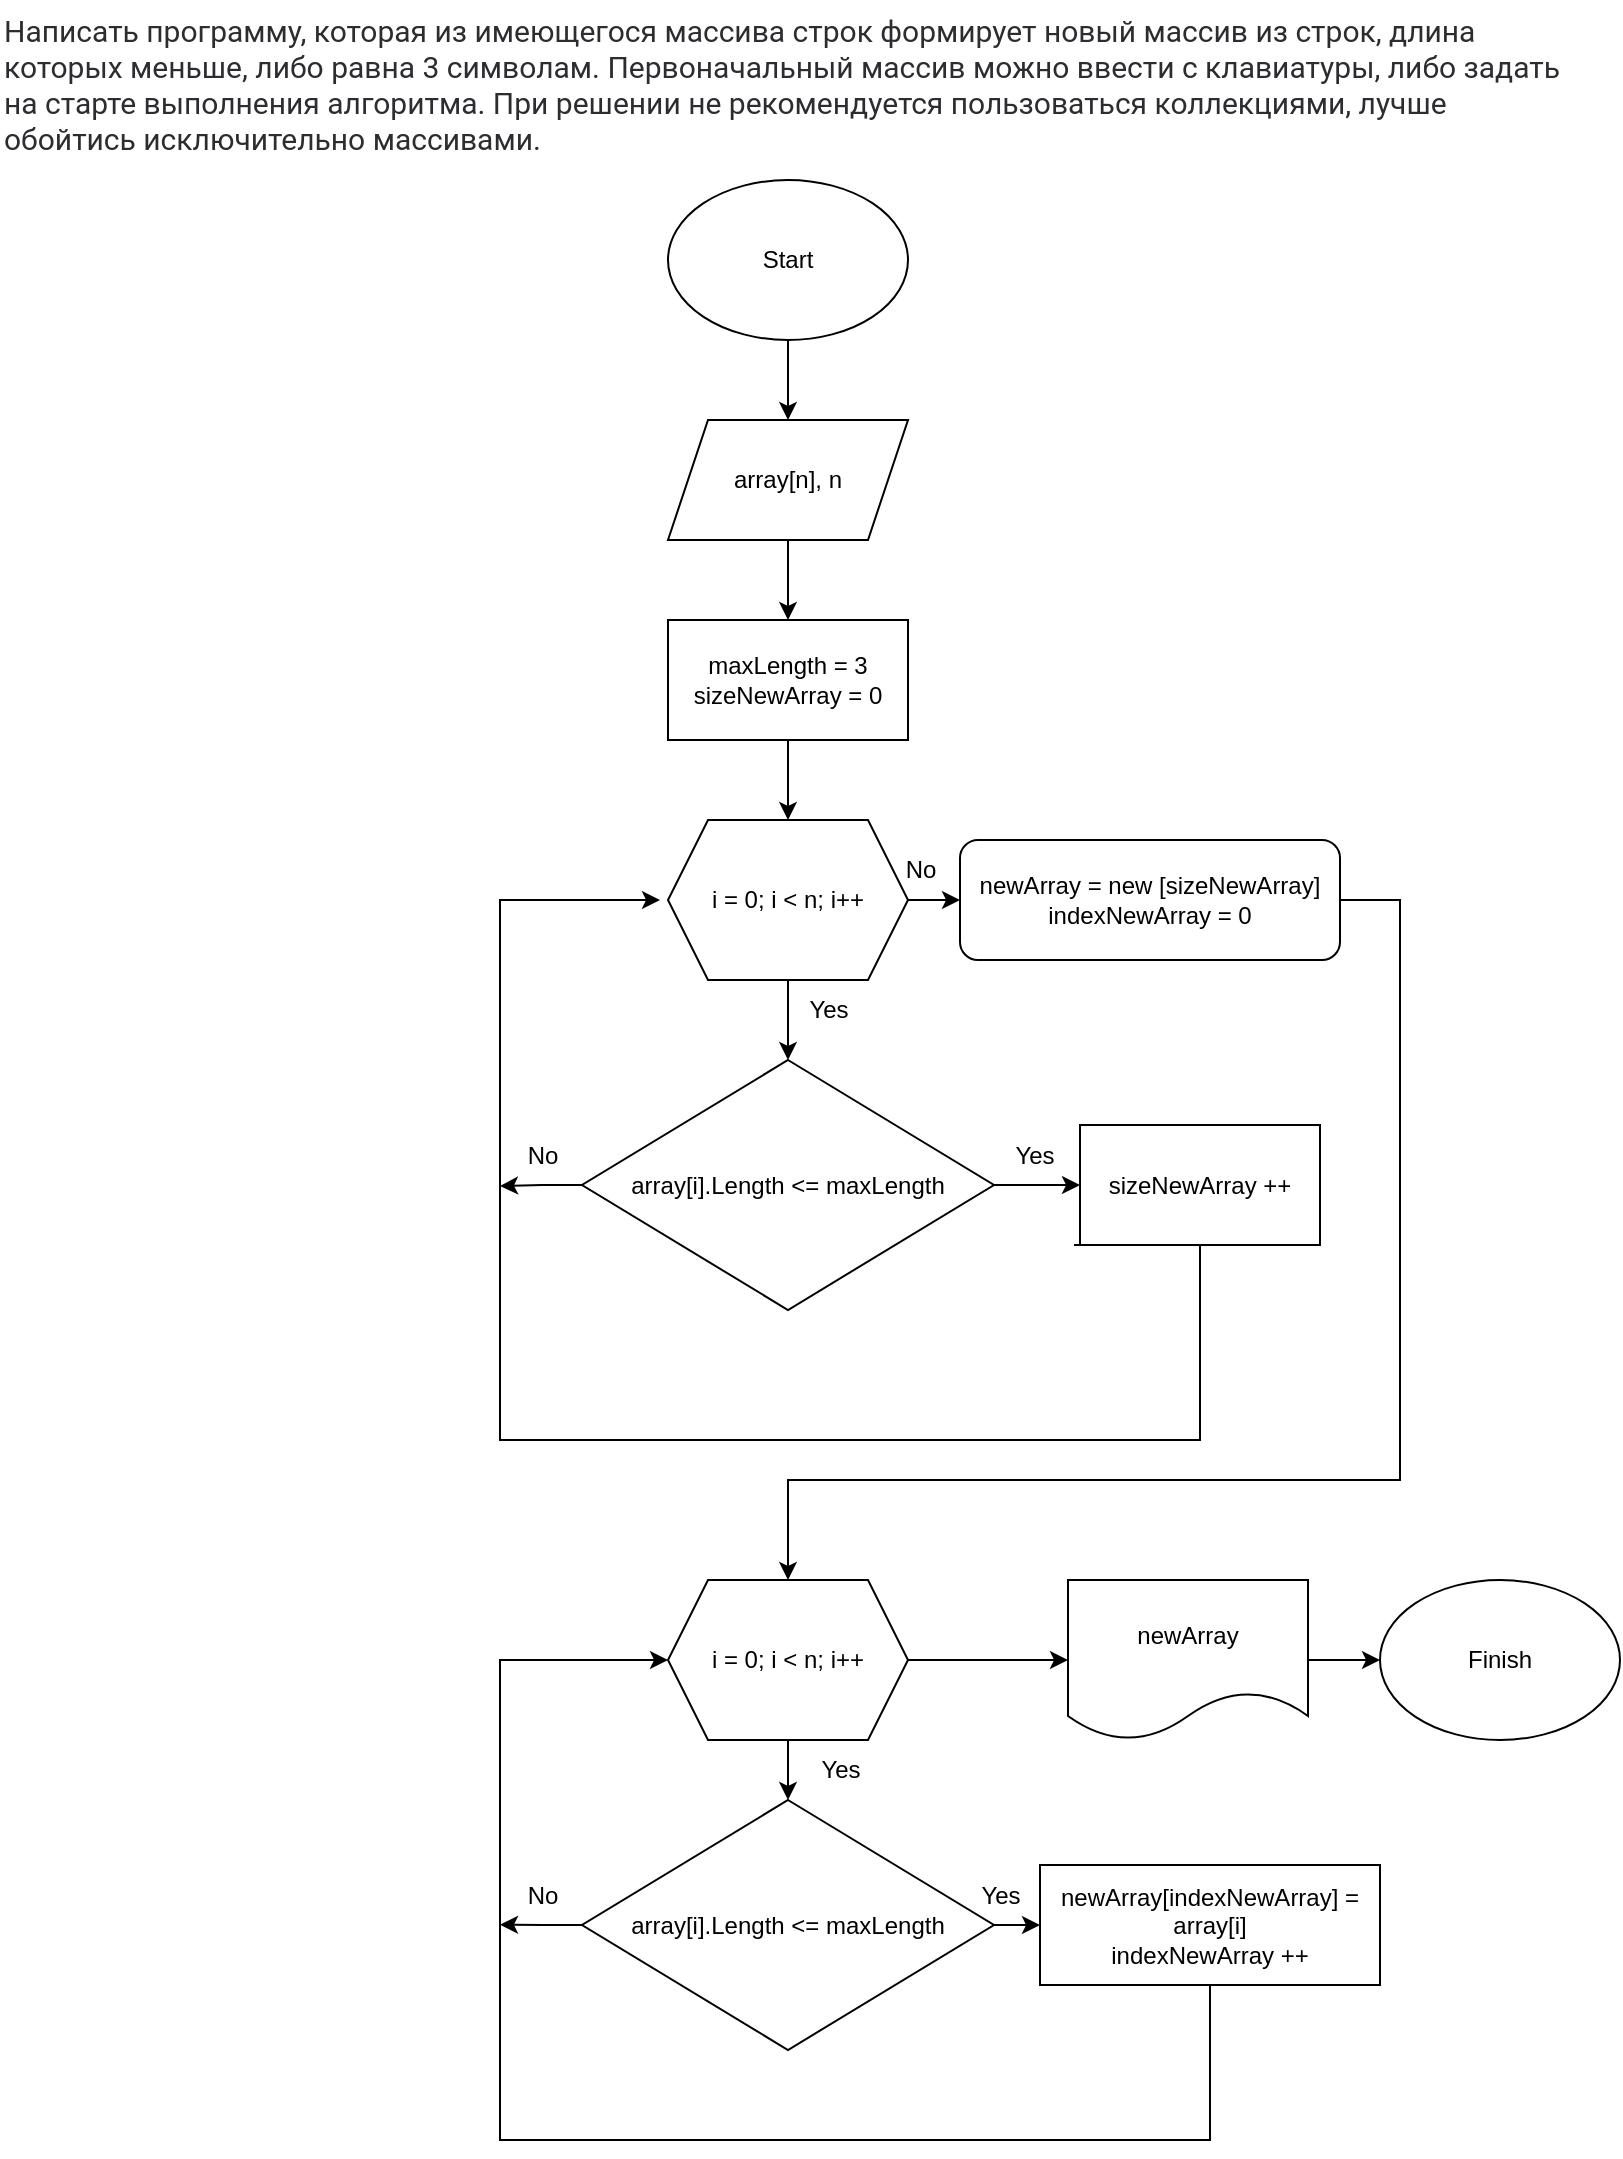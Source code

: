 <mxfile version="24.4.14" type="github">
  <diagram name="Страница — 1" id="FR18lXaDPZ_uThodct_a">
    <mxGraphModel dx="1114" dy="566" grid="1" gridSize="10" guides="1" tooltips="1" connect="1" arrows="1" fold="1" page="1" pageScale="1" pageWidth="827" pageHeight="1169" math="0" shadow="0">
      <root>
        <mxCell id="0" />
        <mxCell id="1" parent="0" />
        <mxCell id="4qFf8VXbKwouJbFloSkf-1" value="&lt;span style=&quot;color: rgb(44, 45, 48); font-family: Onest, Roboto, &amp;quot;San Francisco&amp;quot;, &amp;quot;Helvetica Neue&amp;quot;, Helvetica, Arial; font-size: 15px; background-color: rgb(255, 255, 255);&quot;&gt;Написать программу, которая из имеющегося массива строк формирует новый массив из строк, длина которых меньше, либо равна 3 символам. Первоначальный массив можно ввести с клавиатуры, либо задать на старте выполнения алгоритма. При решении не рекомендуется пользоваться коллекциями, лучше обойтись исключительно массивами.&lt;/span&gt;" style="text;whiteSpace=wrap;html=1;" vertex="1" parent="1">
          <mxGeometry x="20" y="10" width="790" height="90" as="geometry" />
        </mxCell>
        <mxCell id="4qFf8VXbKwouJbFloSkf-4" value="" style="edgeStyle=orthogonalEdgeStyle;rounded=0;orthogonalLoop=1;jettySize=auto;html=1;" edge="1" parent="1" source="4qFf8VXbKwouJbFloSkf-2" target="4qFf8VXbKwouJbFloSkf-3">
          <mxGeometry relative="1" as="geometry" />
        </mxCell>
        <mxCell id="4qFf8VXbKwouJbFloSkf-2" value="Start" style="ellipse;whiteSpace=wrap;html=1;" vertex="1" parent="1">
          <mxGeometry x="354" y="100" width="120" height="80" as="geometry" />
        </mxCell>
        <mxCell id="4qFf8VXbKwouJbFloSkf-10" value="" style="edgeStyle=orthogonalEdgeStyle;rounded=0;orthogonalLoop=1;jettySize=auto;html=1;entryX=0.5;entryY=0;entryDx=0;entryDy=0;" edge="1" parent="1" source="4qFf8VXbKwouJbFloSkf-3" target="4qFf8VXbKwouJbFloSkf-12">
          <mxGeometry relative="1" as="geometry">
            <mxPoint x="395" y="320" as="targetPoint" />
          </mxGeometry>
        </mxCell>
        <mxCell id="4qFf8VXbKwouJbFloSkf-3" value="array[n], n" style="shape=parallelogram;perimeter=parallelogramPerimeter;whiteSpace=wrap;html=1;fixedSize=1;" vertex="1" parent="1">
          <mxGeometry x="354" y="220" width="120" height="60" as="geometry" />
        </mxCell>
        <mxCell id="4qFf8VXbKwouJbFloSkf-24" value="" style="edgeStyle=orthogonalEdgeStyle;rounded=0;orthogonalLoop=1;jettySize=auto;html=1;" edge="1" parent="1" source="4qFf8VXbKwouJbFloSkf-5" target="4qFf8VXbKwouJbFloSkf-23">
          <mxGeometry relative="1" as="geometry" />
        </mxCell>
        <mxCell id="4qFf8VXbKwouJbFloSkf-5" value="i = 0; i &amp;lt; n; i++" style="shape=hexagon;perimeter=hexagonPerimeter2;whiteSpace=wrap;html=1;fixedSize=1;" vertex="1" parent="1">
          <mxGeometry x="354" y="420" width="120" height="80" as="geometry" />
        </mxCell>
        <mxCell id="4qFf8VXbKwouJbFloSkf-11" value="" style="edgeStyle=orthogonalEdgeStyle;rounded=0;orthogonalLoop=1;jettySize=auto;html=1;exitX=0.5;exitY=1;exitDx=0;exitDy=0;" edge="1" parent="1" source="4qFf8VXbKwouJbFloSkf-12" target="4qFf8VXbKwouJbFloSkf-5">
          <mxGeometry relative="1" as="geometry">
            <mxPoint x="395" y="390" as="sourcePoint" />
          </mxGeometry>
        </mxCell>
        <mxCell id="4qFf8VXbKwouJbFloSkf-12" value="maxLength = 3&lt;div&gt;sizeNewArray = 0&lt;/div&gt;" style="rounded=0;whiteSpace=wrap;html=1;" vertex="1" parent="1">
          <mxGeometry x="354" y="320" width="120" height="60" as="geometry" />
        </mxCell>
        <mxCell id="4qFf8VXbKwouJbFloSkf-13" value="" style="edgeStyle=orthogonalEdgeStyle;rounded=0;orthogonalLoop=1;jettySize=auto;html=1;" edge="1" parent="1" source="4qFf8VXbKwouJbFloSkf-5" target="4qFf8VXbKwouJbFloSkf-7">
          <mxGeometry relative="1" as="geometry">
            <mxPoint x="414" y="500" as="sourcePoint" />
            <mxPoint x="414" y="580" as="targetPoint" />
          </mxGeometry>
        </mxCell>
        <mxCell id="4qFf8VXbKwouJbFloSkf-15" value="" style="edgeStyle=orthogonalEdgeStyle;rounded=0;orthogonalLoop=1;jettySize=auto;html=1;" edge="1" parent="1" source="4qFf8VXbKwouJbFloSkf-7" target="4qFf8VXbKwouJbFloSkf-14">
          <mxGeometry relative="1" as="geometry" />
        </mxCell>
        <mxCell id="4qFf8VXbKwouJbFloSkf-20" style="edgeStyle=orthogonalEdgeStyle;rounded=0;orthogonalLoop=1;jettySize=auto;html=1;exitX=0;exitY=0.5;exitDx=0;exitDy=0;" edge="1" parent="1" source="4qFf8VXbKwouJbFloSkf-7">
          <mxGeometry relative="1" as="geometry">
            <mxPoint x="270" y="603" as="targetPoint" />
            <Array as="points">
              <mxPoint x="291" y="602" />
              <mxPoint x="270" y="603" />
            </Array>
          </mxGeometry>
        </mxCell>
        <mxCell id="4qFf8VXbKwouJbFloSkf-7" value="&lt;div&gt;&lt;span style=&quot;background-color: initial;&quot;&gt;array[i].Length&lt;/span&gt;&lt;span style=&quot;background-color: initial;&quot;&gt;&amp;nbsp;&amp;lt;= maxLength&lt;/span&gt;&lt;br&gt;&lt;/div&gt;" style="rhombus;whiteSpace=wrap;html=1;" vertex="1" parent="1">
          <mxGeometry x="311" y="540" width="206" height="125" as="geometry" />
        </mxCell>
        <mxCell id="4qFf8VXbKwouJbFloSkf-19" style="edgeStyle=orthogonalEdgeStyle;rounded=0;orthogonalLoop=1;jettySize=auto;html=1;" edge="1" parent="1">
          <mxGeometry relative="1" as="geometry">
            <mxPoint x="350" y="460" as="targetPoint" />
            <mxPoint x="557" y="632.5" as="sourcePoint" />
            <Array as="points">
              <mxPoint x="620" y="633" />
              <mxPoint x="620" y="730" />
              <mxPoint x="270" y="730" />
              <mxPoint x="270" y="460" />
            </Array>
          </mxGeometry>
        </mxCell>
        <mxCell id="4qFf8VXbKwouJbFloSkf-14" value="sizeNewArray ++" style="whiteSpace=wrap;html=1;" vertex="1" parent="1">
          <mxGeometry x="560" y="572.5" width="120" height="60" as="geometry" />
        </mxCell>
        <mxCell id="4qFf8VXbKwouJbFloSkf-16" value="Yes" style="text;html=1;align=center;verticalAlign=middle;resizable=0;points=[];autosize=1;strokeColor=none;fillColor=none;" vertex="1" parent="1">
          <mxGeometry x="517" y="572.5" width="40" height="30" as="geometry" />
        </mxCell>
        <mxCell id="4qFf8VXbKwouJbFloSkf-21" value="No" style="text;html=1;align=center;verticalAlign=middle;resizable=0;points=[];autosize=1;strokeColor=none;fillColor=none;" vertex="1" parent="1">
          <mxGeometry x="271" y="572.5" width="40" height="30" as="geometry" />
        </mxCell>
        <mxCell id="4qFf8VXbKwouJbFloSkf-22" value="Yes" style="text;html=1;align=center;verticalAlign=middle;resizable=0;points=[];autosize=1;strokeColor=none;fillColor=none;" vertex="1" parent="1">
          <mxGeometry x="414" y="500" width="40" height="30" as="geometry" />
        </mxCell>
        <mxCell id="4qFf8VXbKwouJbFloSkf-27" style="edgeStyle=orthogonalEdgeStyle;rounded=0;orthogonalLoop=1;jettySize=auto;html=1;entryX=0.5;entryY=0;entryDx=0;entryDy=0;" edge="1" parent="1" source="4qFf8VXbKwouJbFloSkf-23" target="4qFf8VXbKwouJbFloSkf-26">
          <mxGeometry relative="1" as="geometry">
            <Array as="points">
              <mxPoint x="720" y="460" />
              <mxPoint x="720" y="750" />
              <mxPoint x="414" y="750" />
            </Array>
          </mxGeometry>
        </mxCell>
        <mxCell id="4qFf8VXbKwouJbFloSkf-23" value="newArray = new [sizeNewArray]&lt;div&gt;indexNewArray = 0&lt;/div&gt;" style="rounded=1;whiteSpace=wrap;html=1;" vertex="1" parent="1">
          <mxGeometry x="500" y="430" width="190" height="60" as="geometry" />
        </mxCell>
        <mxCell id="4qFf8VXbKwouJbFloSkf-25" value="No" style="text;html=1;align=center;verticalAlign=middle;resizable=0;points=[];autosize=1;strokeColor=none;fillColor=none;" vertex="1" parent="1">
          <mxGeometry x="460" y="430" width="40" height="30" as="geometry" />
        </mxCell>
        <mxCell id="4qFf8VXbKwouJbFloSkf-29" value="" style="edgeStyle=orthogonalEdgeStyle;rounded=0;orthogonalLoop=1;jettySize=auto;html=1;" edge="1" parent="1" source="4qFf8VXbKwouJbFloSkf-26" target="4qFf8VXbKwouJbFloSkf-28">
          <mxGeometry relative="1" as="geometry" />
        </mxCell>
        <mxCell id="4qFf8VXbKwouJbFloSkf-38" value="" style="edgeStyle=orthogonalEdgeStyle;rounded=0;orthogonalLoop=1;jettySize=auto;html=1;" edge="1" parent="1" source="4qFf8VXbKwouJbFloSkf-26" target="4qFf8VXbKwouJbFloSkf-37">
          <mxGeometry relative="1" as="geometry" />
        </mxCell>
        <mxCell id="4qFf8VXbKwouJbFloSkf-26" value="i = 0; i &amp;lt; n; i++" style="shape=hexagon;perimeter=hexagonPerimeter2;whiteSpace=wrap;html=1;fixedSize=1;" vertex="1" parent="1">
          <mxGeometry x="354" y="800" width="120" height="80" as="geometry" />
        </mxCell>
        <mxCell id="4qFf8VXbKwouJbFloSkf-32" value="" style="edgeStyle=orthogonalEdgeStyle;rounded=0;orthogonalLoop=1;jettySize=auto;html=1;" edge="1" parent="1" source="4qFf8VXbKwouJbFloSkf-28" target="4qFf8VXbKwouJbFloSkf-30">
          <mxGeometry relative="1" as="geometry" />
        </mxCell>
        <mxCell id="4qFf8VXbKwouJbFloSkf-35" style="edgeStyle=orthogonalEdgeStyle;rounded=0;orthogonalLoop=1;jettySize=auto;html=1;exitX=0;exitY=0.5;exitDx=0;exitDy=0;" edge="1" parent="1" source="4qFf8VXbKwouJbFloSkf-28">
          <mxGeometry relative="1" as="geometry">
            <mxPoint x="270" y="972.348" as="targetPoint" />
          </mxGeometry>
        </mxCell>
        <mxCell id="4qFf8VXbKwouJbFloSkf-28" value="&lt;div&gt;&lt;span style=&quot;background-color: initial;&quot;&gt;array[i].Length&lt;/span&gt;&lt;span style=&quot;background-color: initial;&quot;&gt;&amp;nbsp;&amp;lt;= maxLength&lt;/span&gt;&lt;br&gt;&lt;/div&gt;" style="rhombus;whiteSpace=wrap;html=1;" vertex="1" parent="1">
          <mxGeometry x="311" y="910" width="206" height="125" as="geometry" />
        </mxCell>
        <mxCell id="4qFf8VXbKwouJbFloSkf-34" style="edgeStyle=orthogonalEdgeStyle;rounded=0;orthogonalLoop=1;jettySize=auto;html=1;entryX=0;entryY=0.5;entryDx=0;entryDy=0;" edge="1" parent="1" source="4qFf8VXbKwouJbFloSkf-30" target="4qFf8VXbKwouJbFloSkf-26">
          <mxGeometry relative="1" as="geometry">
            <Array as="points">
              <mxPoint x="625" y="1080" />
              <mxPoint x="270" y="1080" />
              <mxPoint x="270" y="840" />
            </Array>
          </mxGeometry>
        </mxCell>
        <mxCell id="4qFf8VXbKwouJbFloSkf-30" value="newArray&lt;span style=&quot;background-color: initial;&quot;&gt;[indexNewArray] = array[i]&lt;/span&gt;&lt;div&gt;indexNewArray ++&lt;span style=&quot;background-color: initial;&quot;&gt;&lt;br&gt;&lt;/span&gt;&lt;/div&gt;" style="whiteSpace=wrap;html=1;" vertex="1" parent="1">
          <mxGeometry x="540" y="942.5" width="170" height="60" as="geometry" />
        </mxCell>
        <mxCell id="4qFf8VXbKwouJbFloSkf-31" value="Yes" style="text;html=1;align=center;verticalAlign=middle;resizable=0;points=[];autosize=1;strokeColor=none;fillColor=none;" vertex="1" parent="1">
          <mxGeometry x="420" y="880" width="40" height="30" as="geometry" />
        </mxCell>
        <mxCell id="4qFf8VXbKwouJbFloSkf-33" value="Yes" style="text;html=1;align=center;verticalAlign=middle;resizable=0;points=[];autosize=1;strokeColor=none;fillColor=none;" vertex="1" parent="1">
          <mxGeometry x="500" y="942.5" width="40" height="30" as="geometry" />
        </mxCell>
        <mxCell id="4qFf8VXbKwouJbFloSkf-36" value="No" style="text;html=1;align=center;verticalAlign=middle;resizable=0;points=[];autosize=1;strokeColor=none;fillColor=none;" vertex="1" parent="1">
          <mxGeometry x="271" y="942.5" width="40" height="30" as="geometry" />
        </mxCell>
        <mxCell id="4qFf8VXbKwouJbFloSkf-40" value="" style="edgeStyle=orthogonalEdgeStyle;rounded=0;orthogonalLoop=1;jettySize=auto;html=1;" edge="1" parent="1" source="4qFf8VXbKwouJbFloSkf-37" target="4qFf8VXbKwouJbFloSkf-39">
          <mxGeometry relative="1" as="geometry" />
        </mxCell>
        <mxCell id="4qFf8VXbKwouJbFloSkf-37" value="newArray" style="shape=document;whiteSpace=wrap;html=1;boundedLbl=1;" vertex="1" parent="1">
          <mxGeometry x="554" y="800" width="120" height="80" as="geometry" />
        </mxCell>
        <mxCell id="4qFf8VXbKwouJbFloSkf-39" value="Finish" style="ellipse;whiteSpace=wrap;html=1;" vertex="1" parent="1">
          <mxGeometry x="710" y="800" width="120" height="80" as="geometry" />
        </mxCell>
      </root>
    </mxGraphModel>
  </diagram>
</mxfile>
